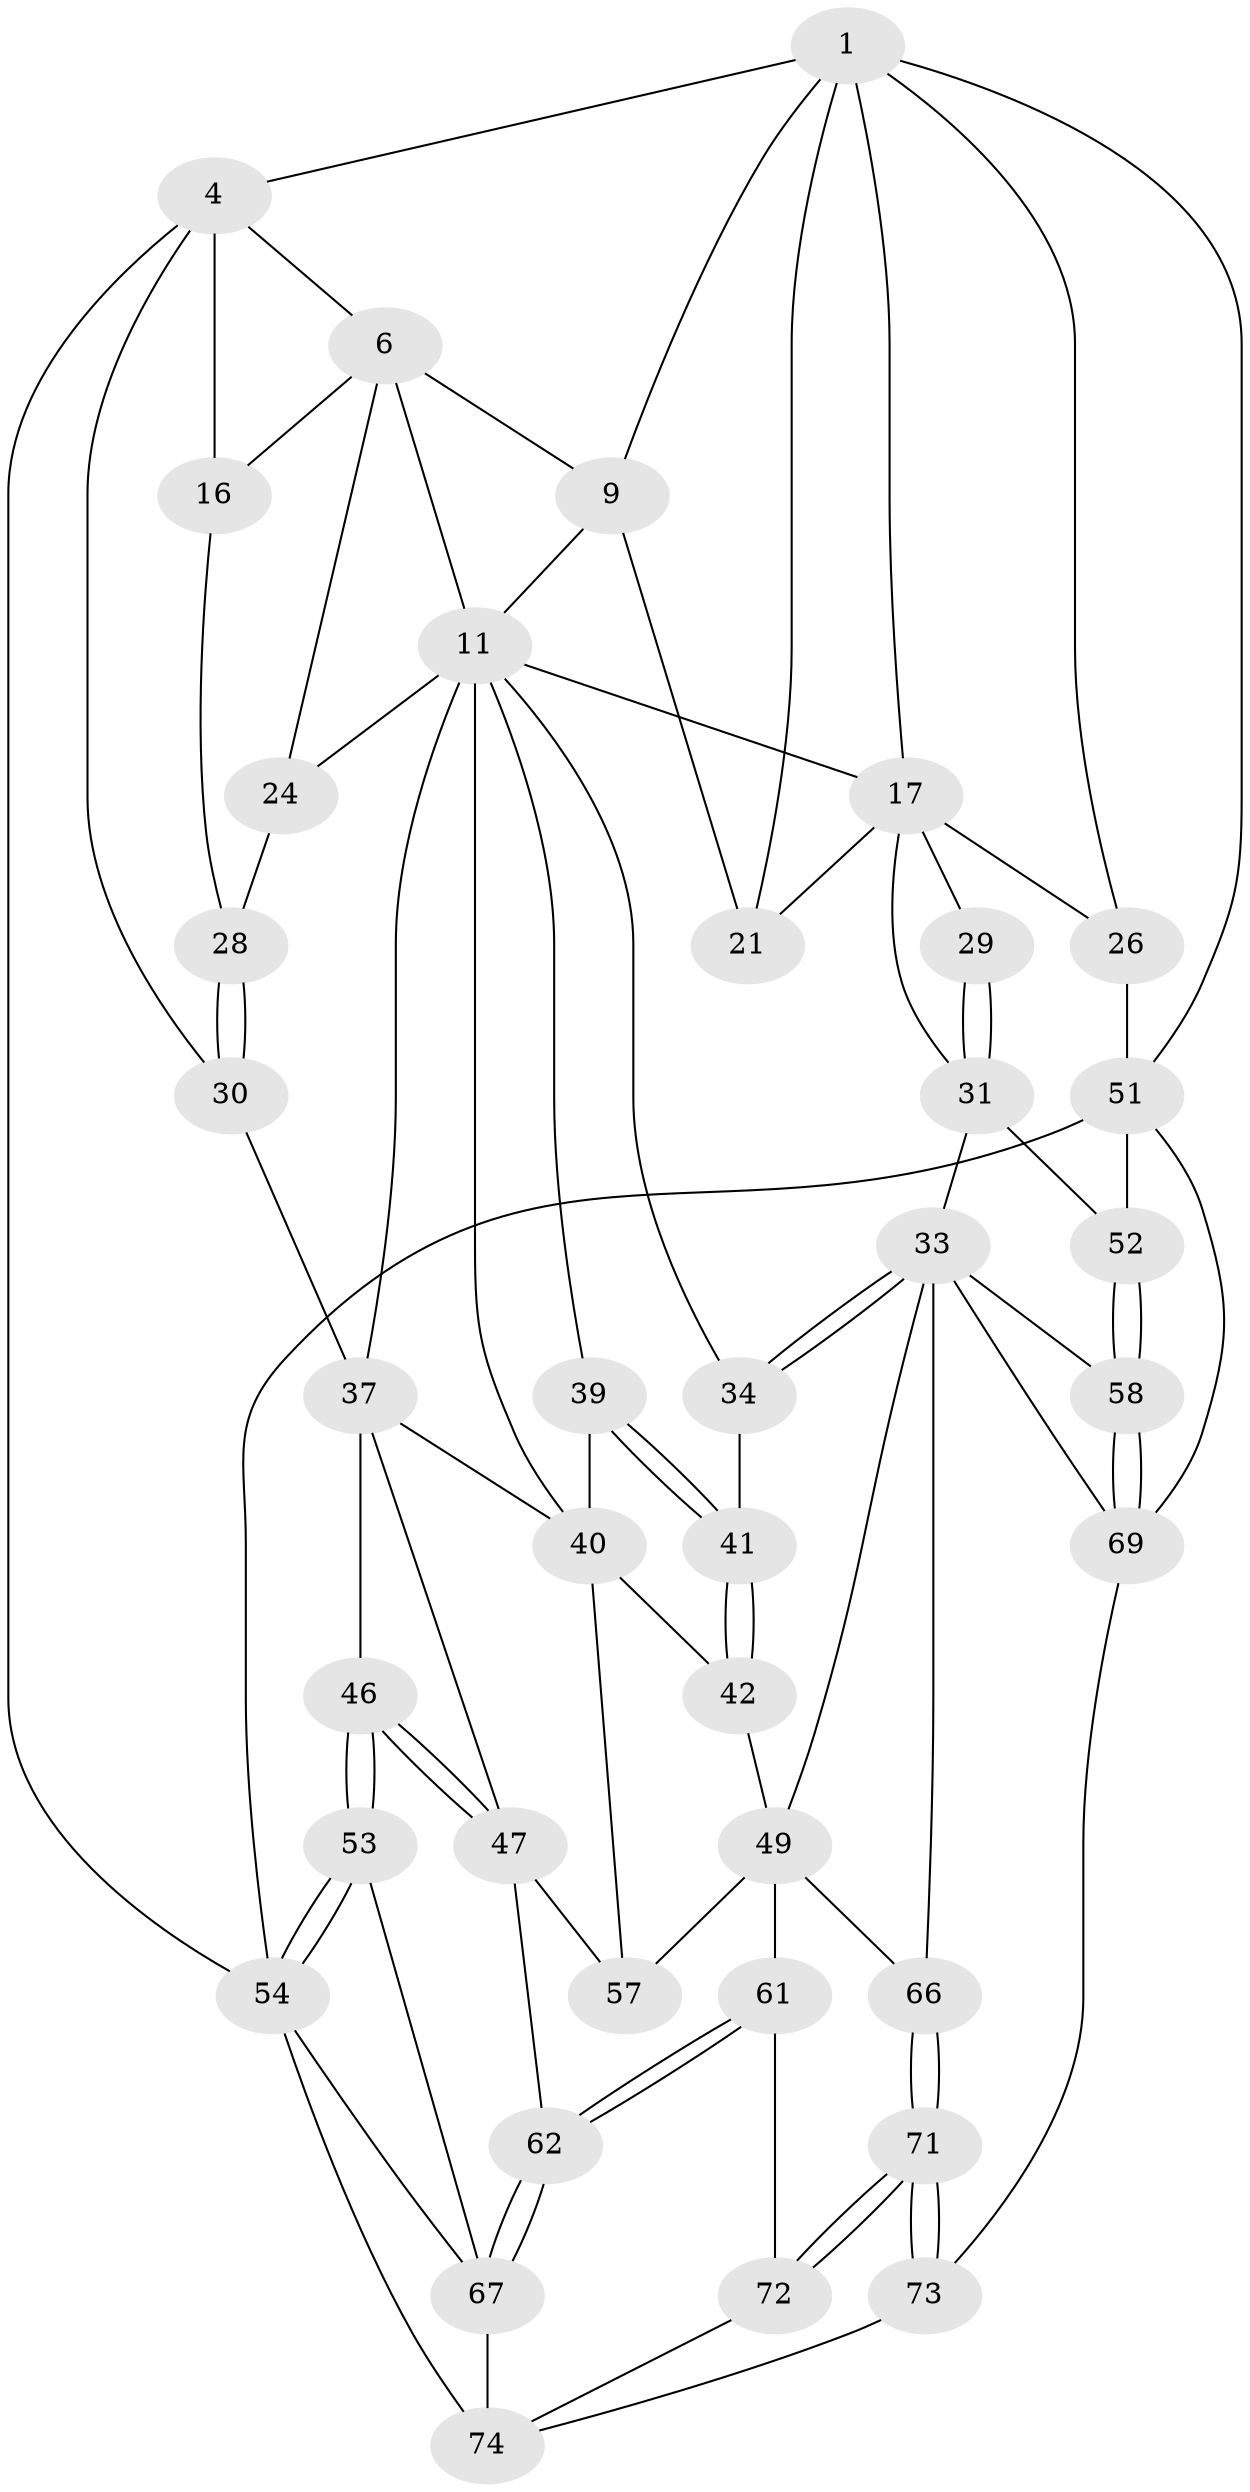 // original degree distribution, {3: 0.02564102564102564, 5: 0.5641025641025641, 6: 0.19230769230769232, 4: 0.21794871794871795}
// Generated by graph-tools (version 1.1) at 2025/17/03/09/25 04:17:14]
// undirected, 39 vertices, 90 edges
graph export_dot {
graph [start="1"]
  node [color=gray90,style=filled];
  1 [pos="+0.6351942609991668+0",super="+8+2"];
  4 [pos="+0+0",super="+5"];
  6 [pos="+0.2817273026282389+0",super="+7+13"];
  9 [pos="+0.49431885435828204+0.04462059751548018",super="+10"];
  11 [pos="+0.4027780215927004+0.15510137011624742",super="+12+22"];
  16 [pos="+0+0"];
  17 [pos="+0.8308472891957831+0.053375729903859755",super="+27+18"];
  21 [pos="+0.6260692579336236+0.10261496475522885"];
  24 [pos="+0.18494531664676178+0.19804408406460566"];
  26 [pos="+1+0.3349478660654151"];
  28 [pos="+0.15970992106221393+0.1985613690373602"];
  29 [pos="+0.8982439721970097+0.3200508531229398"];
  30 [pos="+0+0.22692271317739868"];
  31 [pos="+0.7152584273135842+0.37510616851280726",super="+32"];
  33 [pos="+0.5991929816922416+0.4202452195919489",super="+48"];
  34 [pos="+0.533792744040891+0.3526671172269024"];
  37 [pos="+0.2063652841116529+0.339316829512051",super="+45+38"];
  39 [pos="+0.33533410330993957+0.3986670625885159"];
  40 [pos="+0.26337975466110075+0.3593882683566331",super="+43"];
  41 [pos="+0.3521381927276944+0.4317243114945742"];
  42 [pos="+0.35114591480312257+0.506906484094685"];
  46 [pos="+0+0.5911084757131645"];
  47 [pos="+0+0.5691768010798959",super="+60"];
  49 [pos="+0.5282209562421221+0.5550872332657141",super="+50+63"];
  51 [pos="+1+0.5446087487425664",super="+68"];
  52 [pos="+0.9167619259894715+0.6101222354549435"];
  53 [pos="+0+0.6128130806680516"];
  54 [pos="+0+0.7181354357894127",super="+76+55"];
  57 [pos="+0.2671050389285191+0.5421238426416048"];
  58 [pos="+0.8729869544515284+0.6641281159419006"];
  61 [pos="+0.3433718340002178+0.7485683261384375",super="+64"];
  62 [pos="+0.2883242912018495+0.7804562014407423"];
  66 [pos="+0.7697384066374477+0.7290801093560271"];
  67 [pos="+0.25627895028143155+0.8350431401605256",super="+75"];
  69 [pos="+1+1",super="+70"];
  71 [pos="+0.6180703983501872+0.9969915138617755"];
  72 [pos="+0.5586349295738504+0.9083717491284695"];
  73 [pos="+0.6479080625964037+1"];
  74 [pos="+0.23978572677151747+0.9224660650360161",super="+77"];
  1 -- 21;
  1 -- 9;
  1 -- 17;
  1 -- 4;
  1 -- 26;
  1 -- 51;
  4 -- 30;
  4 -- 54;
  4 -- 16;
  4 -- 6;
  6 -- 9;
  6 -- 16;
  6 -- 24;
  6 -- 11 [weight=2];
  9 -- 11;
  9 -- 21;
  11 -- 34;
  11 -- 37;
  11 -- 39;
  11 -- 40;
  11 -- 24;
  11 -- 17;
  16 -- 28;
  17 -- 26;
  17 -- 29 [weight=2];
  17 -- 21;
  17 -- 31;
  24 -- 28;
  26 -- 51;
  28 -- 30;
  28 -- 30;
  29 -- 31;
  29 -- 31;
  30 -- 37;
  31 -- 33;
  31 -- 52;
  33 -- 34;
  33 -- 34;
  33 -- 49;
  33 -- 66;
  33 -- 69;
  33 -- 58;
  34 -- 41;
  37 -- 47;
  37 -- 46;
  37 -- 40;
  39 -- 40;
  39 -- 41;
  39 -- 41;
  40 -- 57;
  40 -- 42;
  41 -- 42;
  41 -- 42;
  42 -- 49;
  46 -- 47;
  46 -- 47;
  46 -- 53;
  46 -- 53;
  47 -- 57;
  47 -- 62;
  49 -- 61 [weight=2];
  49 -- 57;
  49 -- 66;
  51 -- 52;
  51 -- 69;
  51 -- 54;
  52 -- 58;
  52 -- 58;
  53 -- 54;
  53 -- 54;
  53 -- 67;
  54 -- 74 [weight=2];
  54 -- 67;
  58 -- 69;
  58 -- 69;
  61 -- 62;
  61 -- 62;
  61 -- 72;
  62 -- 67;
  62 -- 67;
  66 -- 71;
  66 -- 71;
  67 -- 74;
  69 -- 73;
  71 -- 72;
  71 -- 72;
  71 -- 73;
  71 -- 73;
  72 -- 74;
  73 -- 74;
}
